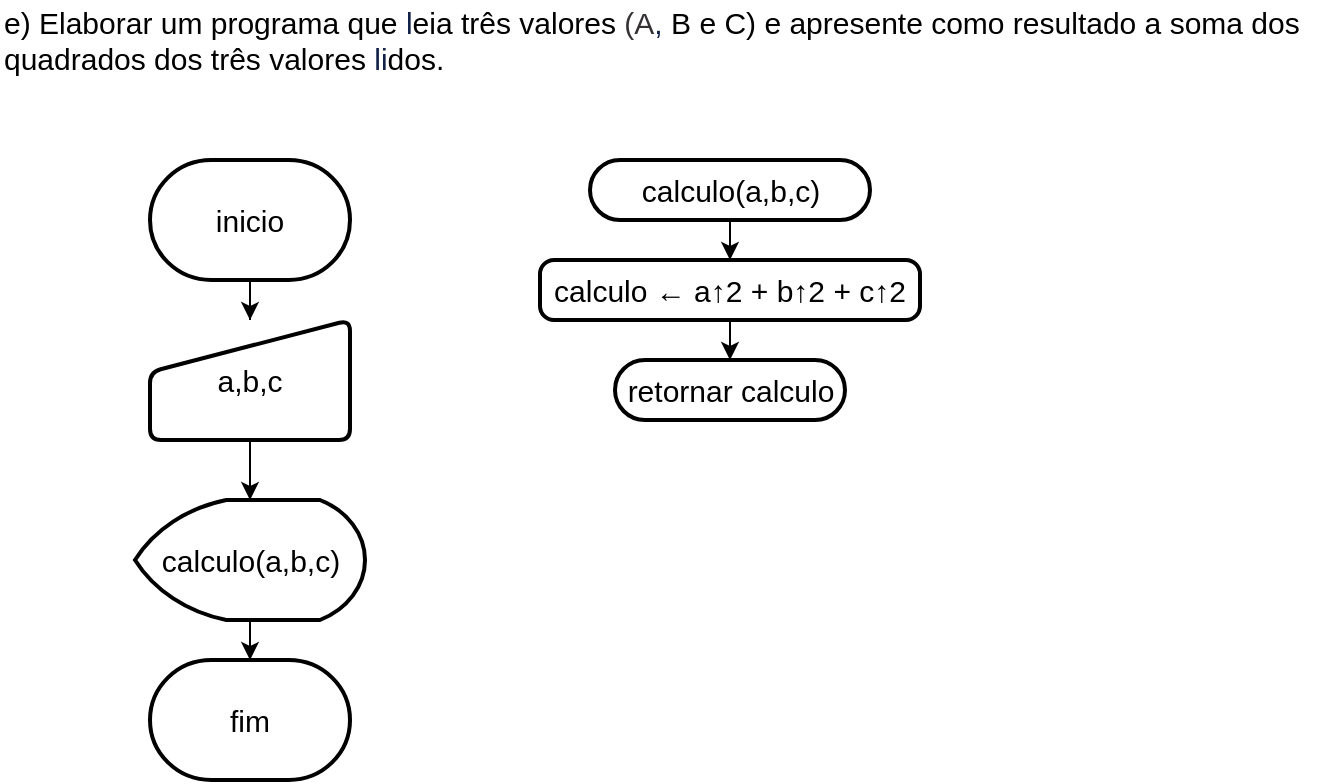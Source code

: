 <mxfile version="19.0.3" type="device"><diagram id="mkC8AW6kSDbzzxW82ec1" name="Página-1"><mxGraphModel dx="1102" dy="865" grid="1" gridSize="10" guides="1" tooltips="1" connect="1" arrows="1" fold="1" page="1" pageScale="1" pageWidth="827" pageHeight="1169" math="0" shadow="0"><root><mxCell id="0"/><mxCell id="1" parent="0"/><mxCell id="7BUDhwb1LAGtYy-L5c8D-1" value="&lt;span class=&quot;fontstyle0&quot; style=&quot;font-size: 15px;&quot;&gt;e) Elaborar um programa que &lt;/span&gt;&lt;span style=&quot;color: rgb(17, 33, 71); font-size: 15px;&quot; class=&quot;fontstyle0&quot;&gt;l&lt;/span&gt;&lt;span class=&quot;fontstyle0&quot; style=&quot;font-size: 15px;&quot;&gt;eia três valores &lt;/span&gt;&lt;span style=&quot;color: rgb(54, 49, 52); font-size: 15px;&quot; class=&quot;fontstyle0&quot;&gt;(A&lt;/span&gt;&lt;span style=&quot;color: rgb(17, 33, 71); font-size: 15px;&quot; class=&quot;fontstyle0&quot;&gt;, &lt;/span&gt;&lt;span class=&quot;fontstyle0&quot; style=&quot;font-size: 15px;&quot;&gt;B e C) e apresente como resultado a soma dos&lt;br style=&quot;font-size: 15px;&quot;&gt;quadrados dos três valores &lt;/span&gt;&lt;span style=&quot;color: rgb(17, 33, 71); font-size: 15px;&quot; class=&quot;fontstyle0&quot;&gt;li&lt;/span&gt;&lt;span class=&quot;fontstyle0&quot; style=&quot;font-size: 15px;&quot;&gt;dos.&lt;/span&gt; " style="text;html=1;align=left;verticalAlign=middle;resizable=0;points=[];autosize=1;strokeColor=none;fillColor=none;fontSize=15;" vertex="1" parent="1"><mxGeometry width="660" height="40" as="geometry"/></mxCell><mxCell id="7BUDhwb1LAGtYy-L5c8D-2" value="retornar calculo" style="html=1;dashed=0;whitespace=wrap;shape=mxgraph.dfd.start;fontSize=15;strokeWidth=2;" vertex="1" parent="1"><mxGeometry x="307.5" y="180" width="115" height="30" as="geometry"/></mxCell><mxCell id="7BUDhwb1LAGtYy-L5c8D-3" value="" style="edgeStyle=orthogonalEdgeStyle;rounded=0;orthogonalLoop=1;jettySize=auto;html=1;fontSize=15;" edge="1" parent="1" source="7BUDhwb1LAGtYy-L5c8D-4" target="7BUDhwb1LAGtYy-L5c8D-13"><mxGeometry relative="1" as="geometry"/></mxCell><mxCell id="7BUDhwb1LAGtYy-L5c8D-4" value="calculo(a,b,c)" style="html=1;dashed=0;whitespace=wrap;shape=mxgraph.dfd.start;fontSize=15;strokeWidth=2;" vertex="1" parent="1"><mxGeometry x="295" y="80" width="140" height="30" as="geometry"/></mxCell><mxCell id="7BUDhwb1LAGtYy-L5c8D-16" value="" style="edgeStyle=orthogonalEdgeStyle;rounded=0;orthogonalLoop=1;jettySize=auto;html=1;" edge="1" parent="1" source="7BUDhwb1LAGtYy-L5c8D-6" target="7BUDhwb1LAGtYy-L5c8D-8"><mxGeometry relative="1" as="geometry"/></mxCell><mxCell id="7BUDhwb1LAGtYy-L5c8D-6" value="a,b,c" style="html=1;strokeWidth=2;shape=manualInput;whiteSpace=wrap;rounded=1;size=26;arcSize=11;fontSize=15;" vertex="1" parent="1"><mxGeometry x="75" y="160" width="100" height="60" as="geometry"/></mxCell><mxCell id="7BUDhwb1LAGtYy-L5c8D-7" value="" style="edgeStyle=orthogonalEdgeStyle;rounded=0;orthogonalLoop=1;jettySize=auto;html=1;" edge="1" parent="1" source="7BUDhwb1LAGtYy-L5c8D-8" target="7BUDhwb1LAGtYy-L5c8D-9"><mxGeometry relative="1" as="geometry"/></mxCell><mxCell id="7BUDhwb1LAGtYy-L5c8D-8" value="calculo(a,b,c)" style="strokeWidth=2;html=1;shape=mxgraph.flowchart.display;whiteSpace=wrap;fontSize=15;" vertex="1" parent="1"><mxGeometry x="67.5" y="250" width="115" height="60" as="geometry"/></mxCell><mxCell id="7BUDhwb1LAGtYy-L5c8D-9" value="fim" style="strokeWidth=2;html=1;shape=mxgraph.flowchart.terminator;whiteSpace=wrap;fontSize=15;" vertex="1" parent="1"><mxGeometry x="75" y="330" width="100" height="60" as="geometry"/></mxCell><mxCell id="7BUDhwb1LAGtYy-L5c8D-10" value="" style="edgeStyle=orthogonalEdgeStyle;rounded=0;orthogonalLoop=1;jettySize=auto;html=1;fontSize=15;" edge="1" parent="1" source="7BUDhwb1LAGtYy-L5c8D-11" target="7BUDhwb1LAGtYy-L5c8D-6"><mxGeometry relative="1" as="geometry"/></mxCell><mxCell id="7BUDhwb1LAGtYy-L5c8D-11" value="inicio" style="strokeWidth=2;html=1;shape=mxgraph.flowchart.terminator;whiteSpace=wrap;fontSize=15;" vertex="1" parent="1"><mxGeometry x="75" y="80" width="100" height="60" as="geometry"/></mxCell><mxCell id="7BUDhwb1LAGtYy-L5c8D-12" value="" style="edgeStyle=orthogonalEdgeStyle;rounded=0;orthogonalLoop=1;jettySize=auto;html=1;" edge="1" parent="1" source="7BUDhwb1LAGtYy-L5c8D-13" target="7BUDhwb1LAGtYy-L5c8D-2"><mxGeometry relative="1" as="geometry"/></mxCell><mxCell id="7BUDhwb1LAGtYy-L5c8D-13" value="calculo ← a↑2 + b↑2 + c↑2" style="rounded=1;whiteSpace=wrap;html=1;absoluteArcSize=1;arcSize=14;strokeWidth=2;fontSize=15;" vertex="1" parent="1"><mxGeometry x="270" y="130" width="190" height="30" as="geometry"/></mxCell></root></mxGraphModel></diagram></mxfile>
